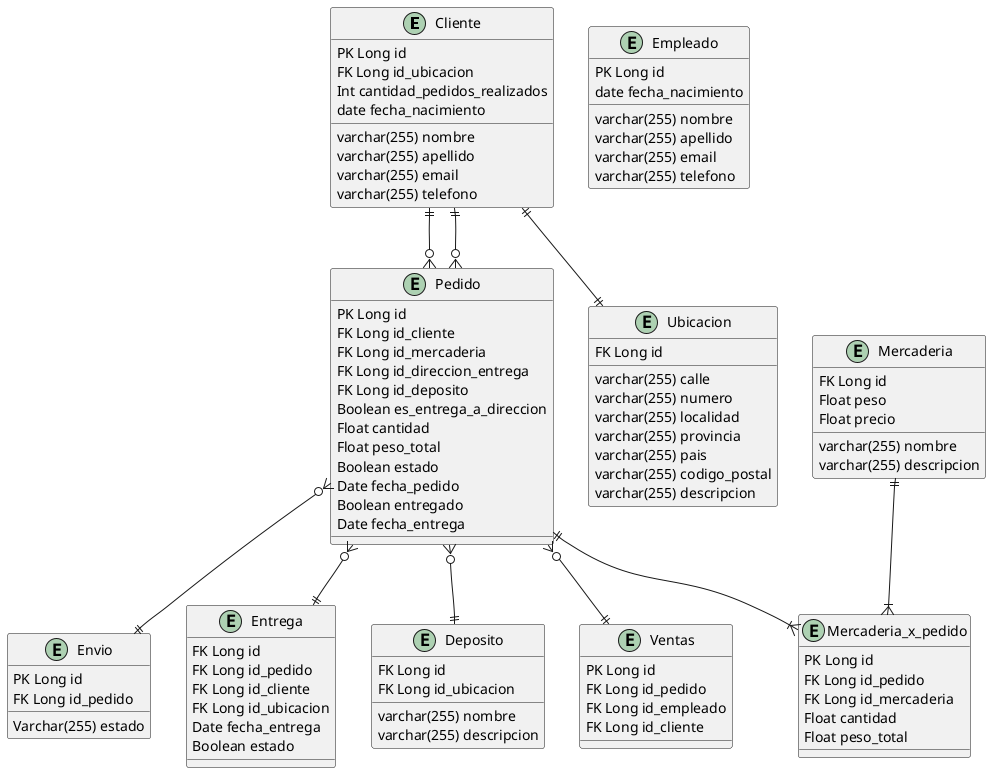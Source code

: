 @startuml

entity Cliente{
    PK Long id
    FK Long id_ubicacion
    Int cantidad_pedidos_realizados
    varchar(255) nombre
    varchar(255) apellido
    varchar(255) email
    varchar(255) telefono
    date fecha_nacimiento
}

entity Pedido{
    PK Long id
    FK Long id_cliente
    FK Long id_mercaderia
    FK Long id_direccion_entrega
    FK Long id_deposito
    Boolean es_entrega_a_direccion
    Float cantidad
    Float peso_total
    Boolean estado
    Date fecha_pedido
    Boolean entregado
    Date fecha_entrega
}

entity Mercaderia{
    FK Long id
    varchar(255) nombre
    varchar(255) descripcion
    Float peso
    Float precio
}

entity Envio{
    PK Long id
    FK Long id_pedido
    Varchar(255) estado
}

entity Entrega{
    FK Long id
    FK Long id_pedido
    FK Long id_cliente
    FK Long id_ubicacion
    Date fecha_entrega
    Boolean estado
}


entity Ubicacion{
    FK Long id
    varchar(255) calle
    varchar(255) numero
    varchar(255) localidad
    varchar(255) provincia
    varchar(255) pais
    varchar(255) codigo_postal
    varchar(255) descripcion
}

entity Deposito{
    FK Long id
    FK Long id_ubicacion
    varchar(255) nombre
    varchar(255) descripcion
}

entity Empleado{
    PK Long id
    varchar(255) nombre
    varchar(255) apellido
    varchar(255) email
    varchar(255) telefono
    date fecha_nacimiento
}

entity Ventas{
    PK Long id
    FK Long id_pedido
    FK Long id_empleado
    FK Long id_cliente
}

entity Mercaderia_x_pedido{
PK Long id
    FK Long id_pedido
    FK Long id_mercaderia
    Float cantidad
    Float peso_total
}

Cliente ||--|| Ubicacion
Cliente ||--o{ Pedido
Pedido ||--|{ Mercaderia_x_pedido
Mercaderia ||--|{ Mercaderia_x_pedido
Pedido }o--|| Envio
Pedido }o--|| Entrega
Pedido }o--|| Ventas
Pedido }o--|| Deposito
Pedido }o--|| Cliente



@enduml

Entity01 }|..|| Entity02
Entity03 }o..o| Entity04
Entity05 ||--o{ Entity06
Entity07 |o--|| Entity08
